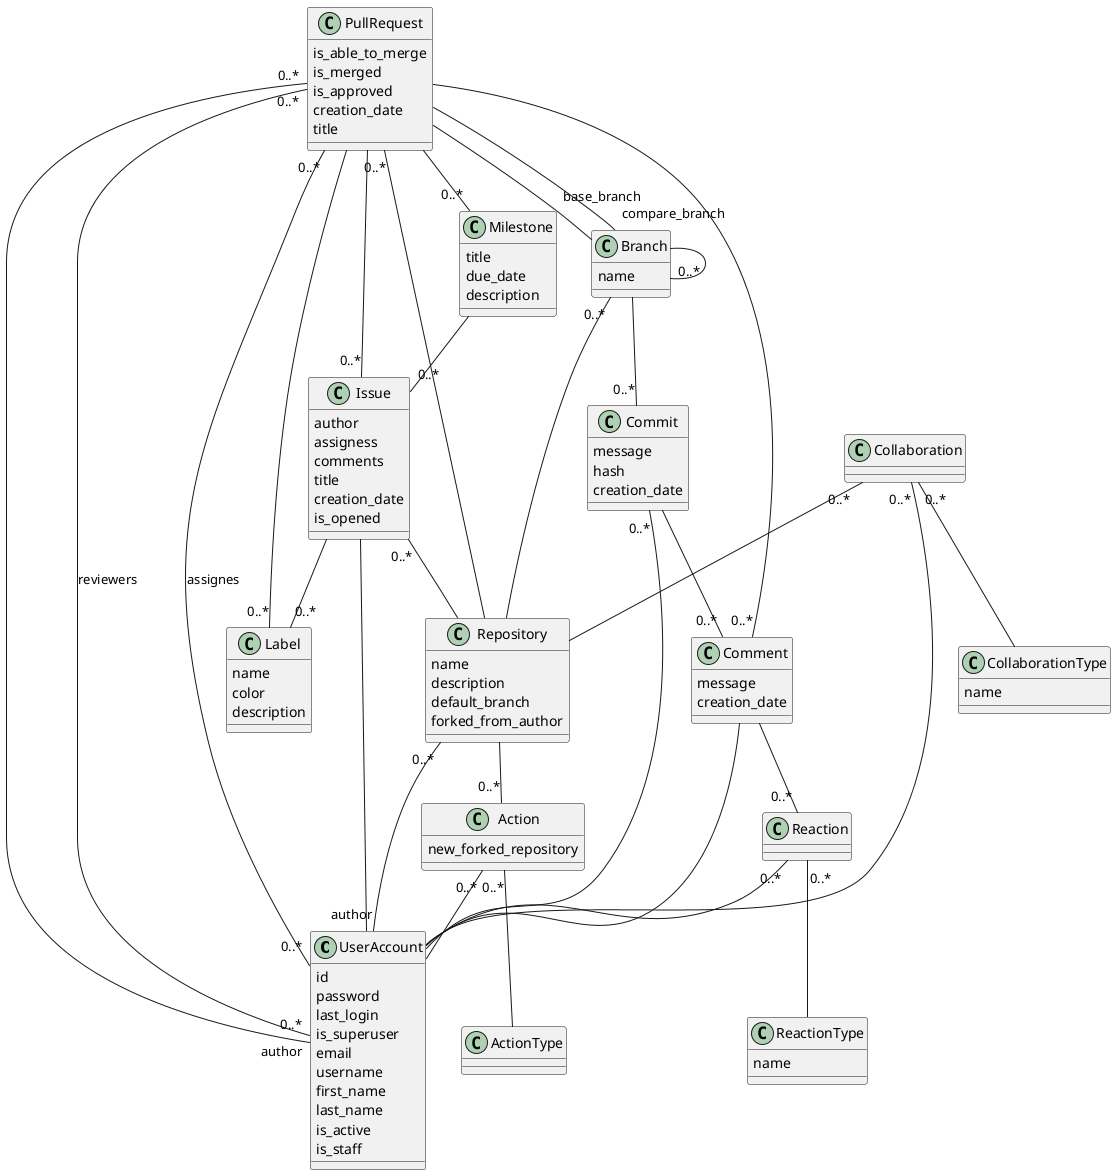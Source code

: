 @startuml

  class UserAccount{
    id
    password
    last_login
    is_superuser
    email
    username
    first_name
    last_name
    is_active
    is_staff
  }
  
  class Label{
    name
    color
    description
  }
  
  class Issue{
    author
    assigness 
    comments 
    title
    creation_date
    is_opened
  }
  
  Issue -- "0..*" Label
  Issue -- UserAccount
  Issue "0..*" -- Repository
  
  class Milestone{
    title 
    due_date 
    description 
  }
  
  Milestone -- "0..*" Issue
  
  class PullRequest{
    is_able_to_merge 
    is_merged
    is_approved 
    creation_date 
    title 
  }
  
  PullRequest -- "base_branch" Branch 
  PullRequest -- "compare_branch" Branch 
  PullRequest "0..*" -- "author" UserAccount
  PullRequest "0..*" -- "0..*" UserAccount : reviewers
  PullRequest "0..*" -- "0..*" UserAccount : assignes
  PullRequest "0..*" -- Repository
  PullRequest -- "0..*" Issue
  PullRequest -- "0..*" Milestone
  PullRequest -- "0..*" Label
  
  class Comment {
    message
    creation_date
  }
  
  Comment "0..*" -- PullRequest
  Comment -- UserAccount
  Comment -- "0..*" Reaction
  
  class ReactionType{
    name
  }
  
  class Reaction{
  }
  
  Reaction "0..*" -- UserAccount
  Reaction "0..*"-- ReactionType
  
  class ActionType{
  
  }
  
  class Action {
    new_forked_repository
  }
  
  Action "0..*" -- ActionType
  Action "0..*" -- UserAccount
  
  class Commit{
    message
    hash
    creation_date
  }
  Commit "0..*" -- UserAccount
  Commit -- "0..*" Comment
  
  class Branch {
    name
  }
  
  Branch "0..*" -- Repository
  Branch -- "0..*" Branch
  Branch -- "0..*" Commit
  
  class Repository {
    name 
    description
    default_branch
    forked_from_author
  }
  
  Repository "0..*"-- "author" UserAccount
  Repository -- "0..*" Action
  
  class CollaborationType {
    name
  }
  
  class Collaboration{
  }
  Collaboration "0..*" -- UserAccount
  Collaboration "0..*" -- Repository
  Collaboration "0..*" -- CollaborationType
  

@enduml